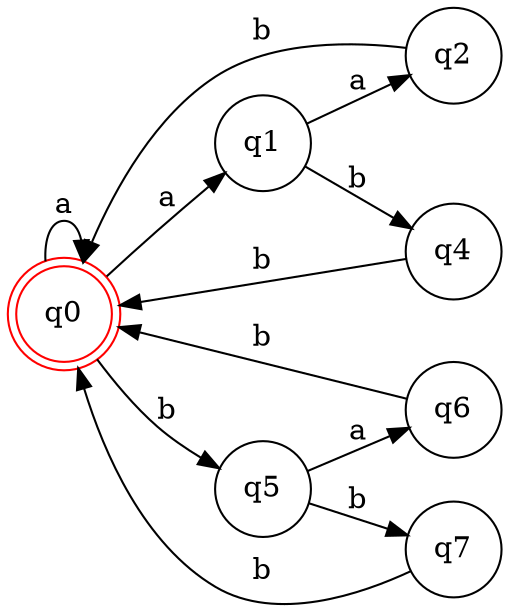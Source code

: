 digraph G{
  rankdir=LR;
  node [shape = doublecircle] q0;
  node [shape = circle];
  q0 [color = green];
  q0[color = red];
   
  q0 -> q0 [label = "a"];
  q0 -> q1 [label = "a"];
  q1 -> q2 [label = "a"];
  q2 -> q0 [label = "b"];
  q1 -> q4 [label = "b"];
  q4 -> q0 [label = "b"];
  
  q0 -> q5 [label = "b"];
  q5 -> q6 [label = "a"];
  q5 -> q7 [label = "b"];
  q6 -> q0 [label = "b"];
  q7 -> q0 [label = "b"];

}